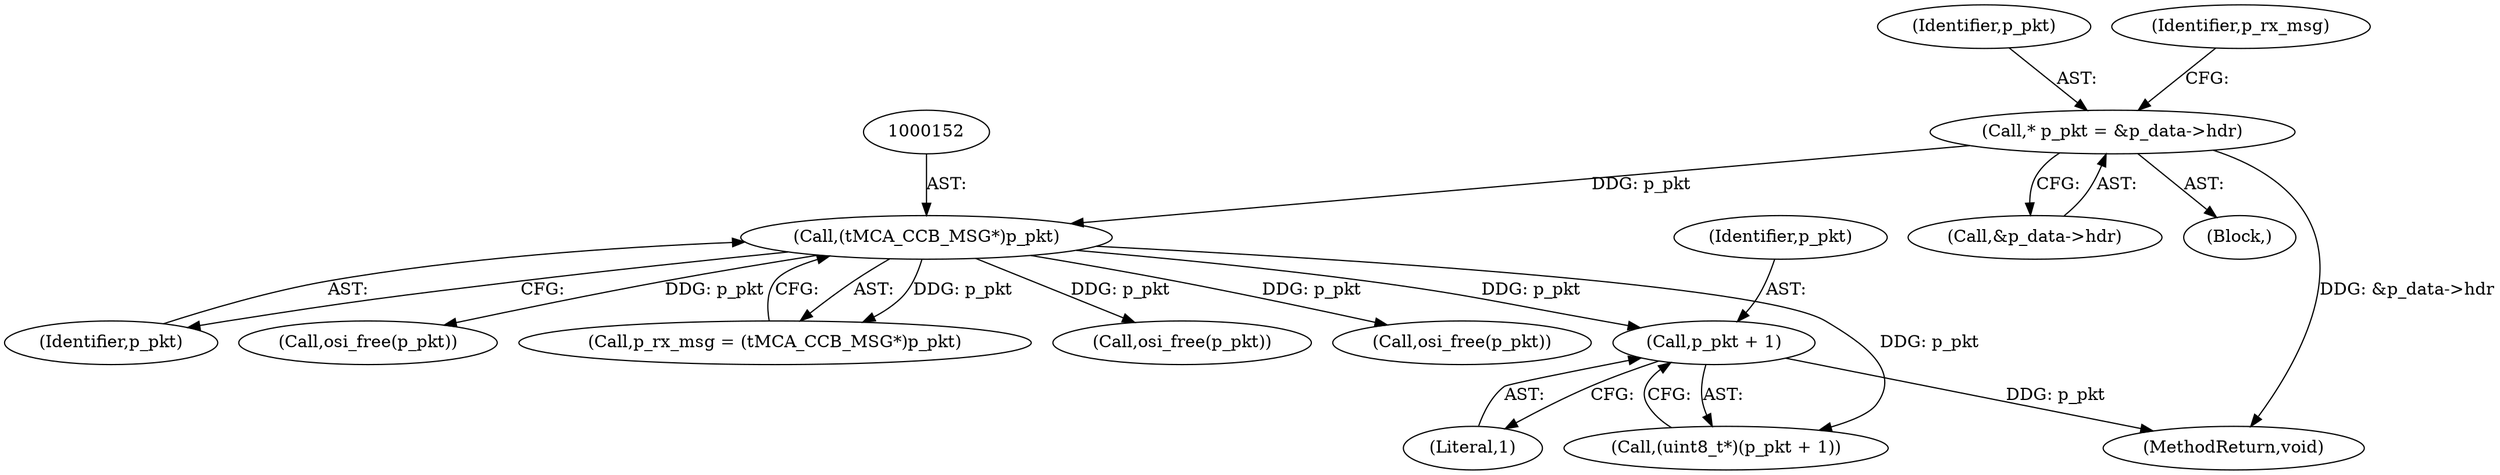 digraph "0_Android_5216e6120160b28d76e9ee4dff9995e772647511@pointer" {
"1000159" [label="(Call,p_pkt + 1)"];
"1000151" [label="(Call,(tMCA_CCB_MSG*)p_pkt)"];
"1000117" [label="(Call,* p_pkt = &p_data->hdr)"];
"1000153" [label="(Identifier,p_pkt)"];
"1000349" [label="(Call,osi_free(p_pkt))"];
"1000159" [label="(Call,p_pkt + 1)"];
"1000117" [label="(Call,* p_pkt = &p_data->hdr)"];
"1000118" [label="(Identifier,p_pkt)"];
"1000149" [label="(Call,p_rx_msg = (tMCA_CCB_MSG*)p_pkt)"];
"1000758" [label="(Call,osi_free(p_pkt))"];
"1000129" [label="(Identifier,p_rx_msg)"];
"1000161" [label="(Literal,1)"];
"1000741" [label="(Call,osi_free(p_pkt))"];
"1000119" [label="(Call,&p_data->hdr)"];
"1000760" [label="(MethodReturn,void)"];
"1000157" [label="(Call,(uint8_t*)(p_pkt + 1))"];
"1000151" [label="(Call,(tMCA_CCB_MSG*)p_pkt)"];
"1000115" [label="(Block,)"];
"1000160" [label="(Identifier,p_pkt)"];
"1000159" -> "1000157"  [label="AST: "];
"1000159" -> "1000161"  [label="CFG: "];
"1000160" -> "1000159"  [label="AST: "];
"1000161" -> "1000159"  [label="AST: "];
"1000157" -> "1000159"  [label="CFG: "];
"1000159" -> "1000760"  [label="DDG: p_pkt"];
"1000151" -> "1000159"  [label="DDG: p_pkt"];
"1000151" -> "1000149"  [label="AST: "];
"1000151" -> "1000153"  [label="CFG: "];
"1000152" -> "1000151"  [label="AST: "];
"1000153" -> "1000151"  [label="AST: "];
"1000149" -> "1000151"  [label="CFG: "];
"1000151" -> "1000149"  [label="DDG: p_pkt"];
"1000117" -> "1000151"  [label="DDG: p_pkt"];
"1000151" -> "1000157"  [label="DDG: p_pkt"];
"1000151" -> "1000349"  [label="DDG: p_pkt"];
"1000151" -> "1000741"  [label="DDG: p_pkt"];
"1000151" -> "1000758"  [label="DDG: p_pkt"];
"1000117" -> "1000115"  [label="AST: "];
"1000117" -> "1000119"  [label="CFG: "];
"1000118" -> "1000117"  [label="AST: "];
"1000119" -> "1000117"  [label="AST: "];
"1000129" -> "1000117"  [label="CFG: "];
"1000117" -> "1000760"  [label="DDG: &p_data->hdr"];
}
